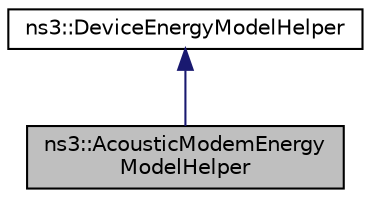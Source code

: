 digraph "ns3::AcousticModemEnergyModelHelper"
{
 // LATEX_PDF_SIZE
  edge [fontname="Helvetica",fontsize="10",labelfontname="Helvetica",labelfontsize="10"];
  node [fontname="Helvetica",fontsize="10",shape=record];
  Node1 [label="ns3::AcousticModemEnergy\lModelHelper",height=0.2,width=0.4,color="black", fillcolor="grey75", style="filled", fontcolor="black",tooltip="Assign AcousticModemEnergyModel to uan devices."];
  Node2 -> Node1 [dir="back",color="midnightblue",fontsize="10",style="solid",fontname="Helvetica"];
  Node2 [label="ns3::DeviceEnergyModelHelper",height=0.2,width=0.4,color="black", fillcolor="white", style="filled",URL="$classns3_1_1_device_energy_model_helper.html",tooltip="Creates DeviceEnergyModel objects."];
}
